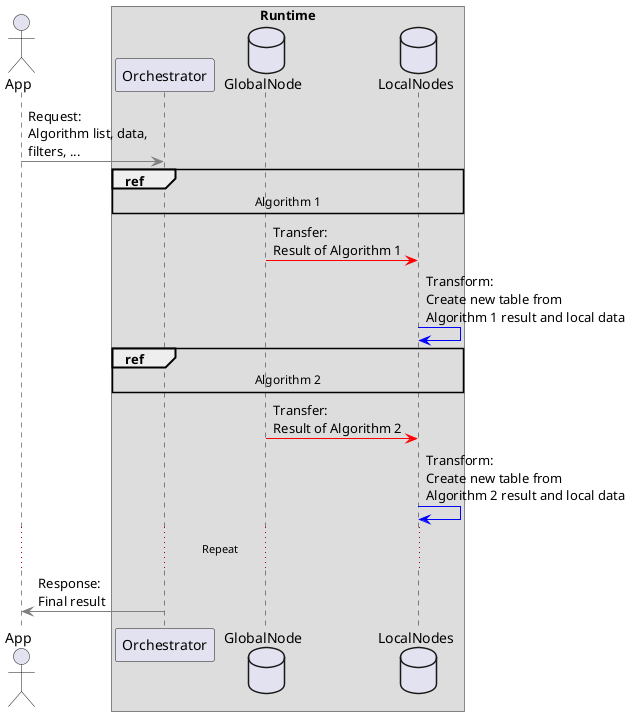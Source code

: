 @startuml
actor App 
box "Runtime"
participant Orchestrator
database GlobalNode
database LocalNodes
end box

App -[#gray]> Orchestrator: Request:\nAlgorithm list, data,\nfilters, ...

ref over Orchestrator, LocalNodes, GlobalNode : Algorithm 1
GlobalNode -[#red]> LocalNodes: Transfer:\nResult of Algorithm 1
LocalNodes -[#blue]> LocalNodes: Transform:\nCreate new table from \nAlgorithm 1 result and local data
ref over Orchestrator, LocalNodes, GlobalNode : Algorithm 2
GlobalNode -[#red]> LocalNodes: Transfer:\nResult of Algorithm 2
LocalNodes -[#blue]> LocalNodes: Transform:\nCreate new table from \nAlgorithm 2 result and local data
... Repeat ...

Orchestrator -[#gray]> App: Response:\nFinal result
@enduml


